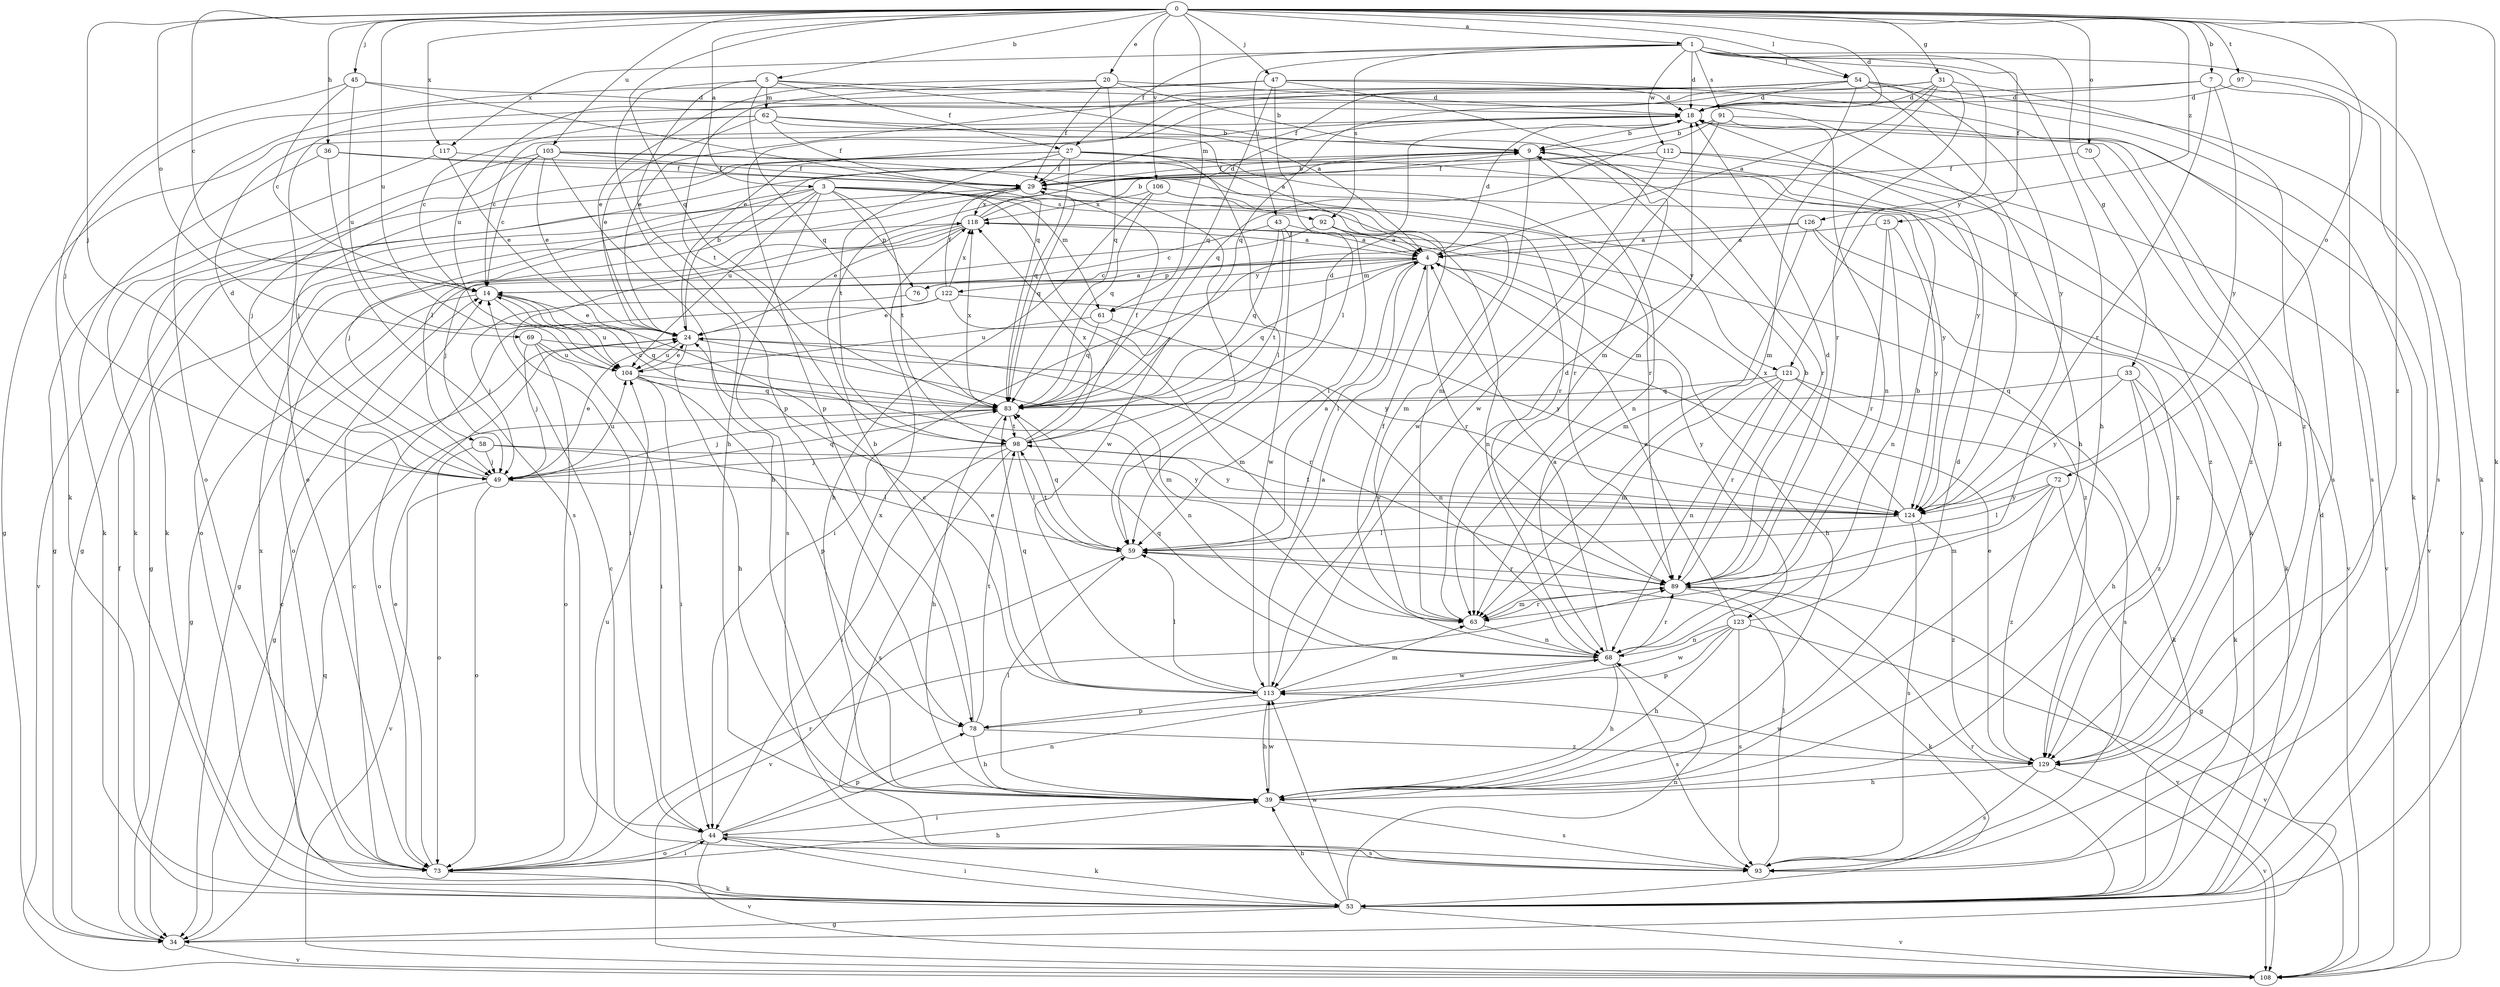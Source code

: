 strict digraph  {
0;
1;
3;
4;
5;
7;
9;
14;
18;
20;
24;
25;
27;
29;
31;
33;
34;
36;
39;
43;
44;
45;
47;
49;
53;
54;
58;
59;
61;
62;
63;
68;
69;
70;
72;
73;
76;
78;
83;
89;
91;
92;
93;
97;
98;
103;
104;
106;
108;
112;
113;
117;
118;
121;
122;
123;
124;
126;
129;
0 -> 1  [label=a];
0 -> 3  [label=a];
0 -> 5  [label=b];
0 -> 7  [label=b];
0 -> 14  [label=c];
0 -> 18  [label=d];
0 -> 20  [label=e];
0 -> 31  [label=g];
0 -> 36  [label=h];
0 -> 45  [label=j];
0 -> 47  [label=j];
0 -> 49  [label=j];
0 -> 53  [label=k];
0 -> 54  [label=l];
0 -> 61  [label=m];
0 -> 69  [label=o];
0 -> 70  [label=o];
0 -> 72  [label=o];
0 -> 83  [label=q];
0 -> 97  [label=t];
0 -> 103  [label=u];
0 -> 104  [label=u];
0 -> 106  [label=v];
0 -> 117  [label=x];
0 -> 126  [label=z];
0 -> 129  [label=z];
1 -> 18  [label=d];
1 -> 25  [label=f];
1 -> 27  [label=f];
1 -> 33  [label=g];
1 -> 39  [label=h];
1 -> 43  [label=i];
1 -> 53  [label=k];
1 -> 54  [label=l];
1 -> 91  [label=s];
1 -> 92  [label=s];
1 -> 112  [label=w];
1 -> 117  [label=x];
1 -> 121  [label=y];
3 -> 49  [label=j];
3 -> 58  [label=l];
3 -> 61  [label=m];
3 -> 76  [label=p];
3 -> 92  [label=s];
3 -> 93  [label=s];
3 -> 98  [label=t];
3 -> 104  [label=u];
3 -> 108  [label=v];
3 -> 113  [label=w];
3 -> 121  [label=y];
4 -> 14  [label=c];
4 -> 18  [label=d];
4 -> 39  [label=h];
4 -> 59  [label=l];
4 -> 61  [label=m];
4 -> 76  [label=p];
4 -> 83  [label=q];
4 -> 89  [label=r];
4 -> 122  [label=y];
4 -> 123  [label=y];
5 -> 4  [label=a];
5 -> 27  [label=f];
5 -> 39  [label=h];
5 -> 62  [label=m];
5 -> 78  [label=p];
5 -> 83  [label=q];
5 -> 124  [label=y];
7 -> 18  [label=d];
7 -> 73  [label=o];
7 -> 89  [label=r];
7 -> 93  [label=s];
7 -> 124  [label=y];
9 -> 29  [label=f];
9 -> 63  [label=m];
9 -> 68  [label=n];
9 -> 89  [label=r];
9 -> 108  [label=v];
14 -> 24  [label=e];
14 -> 34  [label=g];
14 -> 83  [label=q];
14 -> 104  [label=u];
18 -> 9  [label=b];
18 -> 14  [label=c];
20 -> 9  [label=b];
20 -> 18  [label=d];
20 -> 24  [label=e];
20 -> 29  [label=f];
20 -> 83  [label=q];
20 -> 98  [label=t];
24 -> 9  [label=b];
24 -> 34  [label=g];
24 -> 39  [label=h];
24 -> 63  [label=m];
24 -> 89  [label=r];
24 -> 104  [label=u];
25 -> 4  [label=a];
25 -> 68  [label=n];
25 -> 89  [label=r];
25 -> 124  [label=y];
27 -> 29  [label=f];
27 -> 49  [label=j];
27 -> 53  [label=k];
27 -> 59  [label=l];
27 -> 83  [label=q];
27 -> 89  [label=r];
27 -> 98  [label=t];
27 -> 129  [label=z];
29 -> 9  [label=b];
29 -> 34  [label=g];
29 -> 73  [label=o];
29 -> 83  [label=q];
29 -> 118  [label=x];
31 -> 4  [label=a];
31 -> 18  [label=d];
31 -> 24  [label=e];
31 -> 63  [label=m];
31 -> 83  [label=q];
31 -> 89  [label=r];
31 -> 129  [label=z];
33 -> 39  [label=h];
33 -> 53  [label=k];
33 -> 83  [label=q];
33 -> 124  [label=y];
33 -> 129  [label=z];
34 -> 29  [label=f];
34 -> 83  [label=q];
34 -> 108  [label=v];
36 -> 29  [label=f];
36 -> 53  [label=k];
36 -> 93  [label=s];
36 -> 124  [label=y];
39 -> 18  [label=d];
39 -> 44  [label=i];
39 -> 59  [label=l];
39 -> 93  [label=s];
39 -> 113  [label=w];
39 -> 118  [label=x];
43 -> 4  [label=a];
43 -> 14  [label=c];
43 -> 83  [label=q];
43 -> 98  [label=t];
43 -> 113  [label=w];
44 -> 14  [label=c];
44 -> 53  [label=k];
44 -> 68  [label=n];
44 -> 73  [label=o];
44 -> 78  [label=p];
44 -> 93  [label=s];
44 -> 108  [label=v];
45 -> 14  [label=c];
45 -> 18  [label=d];
45 -> 53  [label=k];
45 -> 83  [label=q];
45 -> 104  [label=u];
47 -> 18  [label=d];
47 -> 49  [label=j];
47 -> 59  [label=l];
47 -> 63  [label=m];
47 -> 73  [label=o];
47 -> 83  [label=q];
47 -> 93  [label=s];
49 -> 18  [label=d];
49 -> 24  [label=e];
49 -> 73  [label=o];
49 -> 83  [label=q];
49 -> 104  [label=u];
49 -> 108  [label=v];
49 -> 124  [label=y];
53 -> 14  [label=c];
53 -> 18  [label=d];
53 -> 34  [label=g];
53 -> 39  [label=h];
53 -> 44  [label=i];
53 -> 68  [label=n];
53 -> 89  [label=r];
53 -> 108  [label=v];
53 -> 113  [label=w];
54 -> 18  [label=d];
54 -> 24  [label=e];
54 -> 29  [label=f];
54 -> 39  [label=h];
54 -> 53  [label=k];
54 -> 63  [label=m];
54 -> 78  [label=p];
54 -> 104  [label=u];
54 -> 108  [label=v];
54 -> 124  [label=y];
58 -> 49  [label=j];
58 -> 59  [label=l];
58 -> 73  [label=o];
58 -> 124  [label=y];
59 -> 4  [label=a];
59 -> 83  [label=q];
59 -> 89  [label=r];
59 -> 98  [label=t];
59 -> 108  [label=v];
61 -> 83  [label=q];
61 -> 104  [label=u];
61 -> 124  [label=y];
62 -> 4  [label=a];
62 -> 9  [label=b];
62 -> 14  [label=c];
62 -> 24  [label=e];
62 -> 29  [label=f];
62 -> 34  [label=g];
62 -> 124  [label=y];
63 -> 18  [label=d];
63 -> 68  [label=n];
63 -> 89  [label=r];
68 -> 4  [label=a];
68 -> 29  [label=f];
68 -> 39  [label=h];
68 -> 83  [label=q];
68 -> 89  [label=r];
68 -> 93  [label=s];
68 -> 113  [label=w];
69 -> 44  [label=i];
69 -> 49  [label=j];
69 -> 68  [label=n];
69 -> 73  [label=o];
69 -> 104  [label=u];
70 -> 29  [label=f];
70 -> 129  [label=z];
72 -> 34  [label=g];
72 -> 59  [label=l];
72 -> 63  [label=m];
72 -> 124  [label=y];
72 -> 129  [label=z];
73 -> 14  [label=c];
73 -> 24  [label=e];
73 -> 39  [label=h];
73 -> 44  [label=i];
73 -> 53  [label=k];
73 -> 89  [label=r];
73 -> 104  [label=u];
73 -> 118  [label=x];
76 -> 4  [label=a];
76 -> 49  [label=j];
78 -> 9  [label=b];
78 -> 39  [label=h];
78 -> 98  [label=t];
78 -> 129  [label=z];
83 -> 14  [label=c];
83 -> 39  [label=h];
83 -> 49  [label=j];
83 -> 98  [label=t];
83 -> 118  [label=x];
89 -> 9  [label=b];
89 -> 18  [label=d];
89 -> 53  [label=k];
89 -> 63  [label=m];
89 -> 108  [label=v];
91 -> 9  [label=b];
91 -> 68  [label=n];
91 -> 83  [label=q];
91 -> 108  [label=v];
91 -> 113  [label=w];
92 -> 4  [label=a];
92 -> 34  [label=g];
92 -> 59  [label=l];
92 -> 68  [label=n];
93 -> 59  [label=l];
97 -> 18  [label=d];
97 -> 93  [label=s];
98 -> 18  [label=d];
98 -> 29  [label=f];
98 -> 44  [label=i];
98 -> 49  [label=j];
98 -> 59  [label=l];
98 -> 93  [label=s];
98 -> 118  [label=x];
98 -> 124  [label=y];
103 -> 14  [label=c];
103 -> 24  [label=e];
103 -> 29  [label=f];
103 -> 39  [label=h];
103 -> 49  [label=j];
103 -> 53  [label=k];
103 -> 59  [label=l];
103 -> 89  [label=r];
104 -> 24  [label=e];
104 -> 44  [label=i];
104 -> 68  [label=n];
104 -> 78  [label=p];
104 -> 83  [label=q];
106 -> 39  [label=h];
106 -> 63  [label=m];
106 -> 83  [label=q];
106 -> 89  [label=r];
106 -> 118  [label=x];
112 -> 29  [label=f];
112 -> 34  [label=g];
112 -> 53  [label=k];
112 -> 108  [label=v];
112 -> 113  [label=w];
113 -> 4  [label=a];
113 -> 14  [label=c];
113 -> 24  [label=e];
113 -> 39  [label=h];
113 -> 59  [label=l];
113 -> 63  [label=m];
113 -> 78  [label=p];
113 -> 83  [label=q];
117 -> 24  [label=e];
117 -> 29  [label=f];
117 -> 34  [label=g];
118 -> 4  [label=a];
118 -> 9  [label=b];
118 -> 18  [label=d];
118 -> 24  [label=e];
118 -> 44  [label=i];
118 -> 49  [label=j];
118 -> 73  [label=o];
118 -> 129  [label=z];
121 -> 53  [label=k];
121 -> 63  [label=m];
121 -> 68  [label=n];
121 -> 83  [label=q];
121 -> 89  [label=r];
121 -> 93  [label=s];
122 -> 24  [label=e];
122 -> 29  [label=f];
122 -> 63  [label=m];
122 -> 73  [label=o];
122 -> 118  [label=x];
122 -> 124  [label=y];
123 -> 4  [label=a];
123 -> 9  [label=b];
123 -> 39  [label=h];
123 -> 68  [label=n];
123 -> 78  [label=p];
123 -> 93  [label=s];
123 -> 108  [label=v];
123 -> 113  [label=w];
124 -> 59  [label=l];
124 -> 93  [label=s];
124 -> 98  [label=t];
124 -> 118  [label=x];
124 -> 129  [label=z];
126 -> 4  [label=a];
126 -> 44  [label=i];
126 -> 53  [label=k];
126 -> 63  [label=m];
126 -> 129  [label=z];
129 -> 18  [label=d];
129 -> 24  [label=e];
129 -> 39  [label=h];
129 -> 93  [label=s];
129 -> 108  [label=v];
129 -> 113  [label=w];
}
